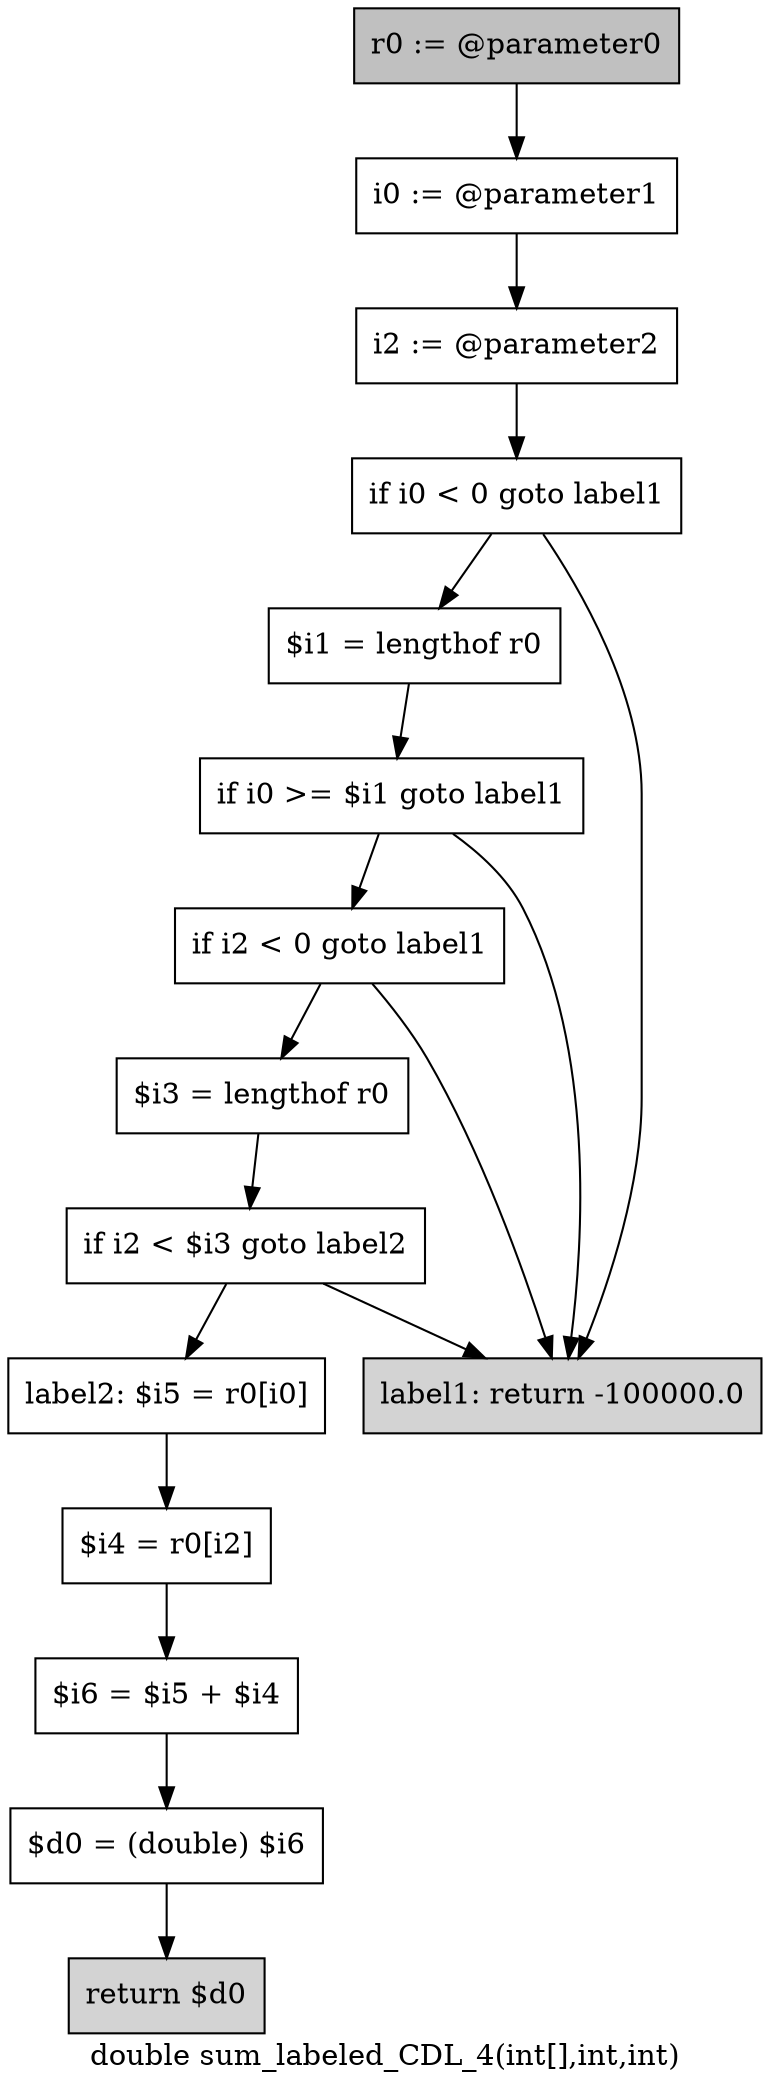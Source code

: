 digraph "double sum_labeled_CDL_4(int[],int,int)" {
    label="double sum_labeled_CDL_4(int[],int,int)";
    node [shape=box];
    "0" [style=filled,fillcolor=gray,label="r0 := @parameter0",];
    "1" [label="i0 := @parameter1",];
    "0"->"1";
    "2" [label="i2 := @parameter2",];
    "1"->"2";
    "3" [label="if i0 < 0 goto label1",];
    "2"->"3";
    "4" [label="$i1 = lengthof r0",];
    "3"->"4";
    "9" [style=filled,fillcolor=lightgray,label="label1: return -100000.0",];
    "3"->"9";
    "5" [label="if i0 >= $i1 goto label1",];
    "4"->"5";
    "6" [label="if i2 < 0 goto label1",];
    "5"->"6";
    "5"->"9";
    "7" [label="$i3 = lengthof r0",];
    "6"->"7";
    "6"->"9";
    "8" [label="if i2 < $i3 goto label2",];
    "7"->"8";
    "8"->"9";
    "10" [label="label2: $i5 = r0[i0]",];
    "8"->"10";
    "11" [label="$i4 = r0[i2]",];
    "10"->"11";
    "12" [label="$i6 = $i5 + $i4",];
    "11"->"12";
    "13" [label="$d0 = (double) $i6",];
    "12"->"13";
    "14" [style=filled,fillcolor=lightgray,label="return $d0",];
    "13"->"14";
}
